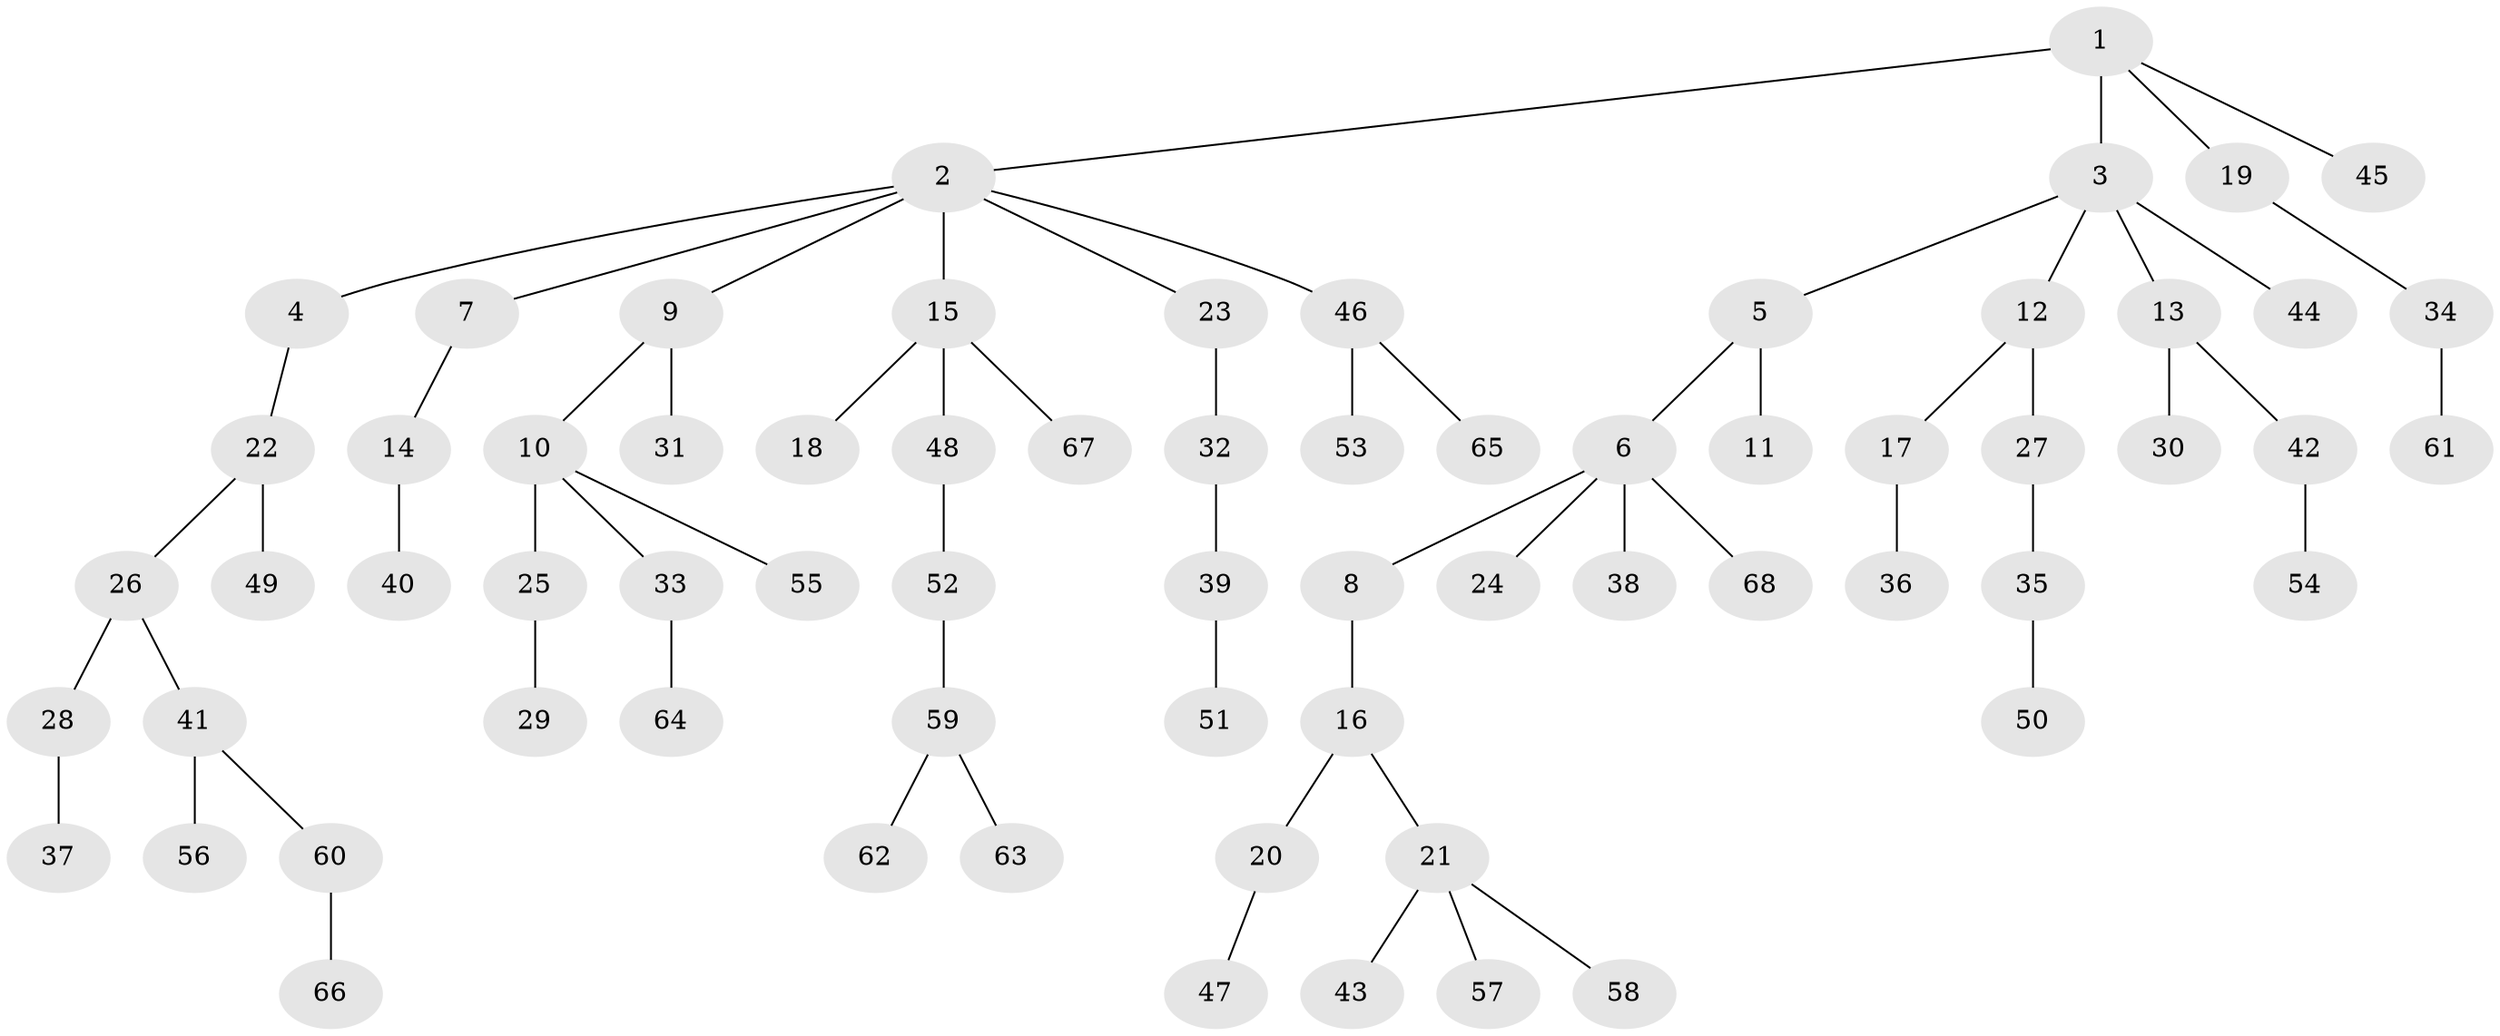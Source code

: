 // original degree distribution, {4: 0.08088235294117647, 9: 0.007352941176470588, 7: 0.007352941176470588, 3: 0.10294117647058823, 6: 0.007352941176470588, 1: 0.4852941176470588, 5: 0.029411764705882353, 2: 0.27941176470588236}
// Generated by graph-tools (version 1.1) at 2025/36/03/09/25 02:36:38]
// undirected, 68 vertices, 67 edges
graph export_dot {
graph [start="1"]
  node [color=gray90,style=filled];
  1;
  2;
  3;
  4;
  5;
  6;
  7;
  8;
  9;
  10;
  11;
  12;
  13;
  14;
  15;
  16;
  17;
  18;
  19;
  20;
  21;
  22;
  23;
  24;
  25;
  26;
  27;
  28;
  29;
  30;
  31;
  32;
  33;
  34;
  35;
  36;
  37;
  38;
  39;
  40;
  41;
  42;
  43;
  44;
  45;
  46;
  47;
  48;
  49;
  50;
  51;
  52;
  53;
  54;
  55;
  56;
  57;
  58;
  59;
  60;
  61;
  62;
  63;
  64;
  65;
  66;
  67;
  68;
  1 -- 2 [weight=1.0];
  1 -- 3 [weight=2.0];
  1 -- 19 [weight=1.0];
  1 -- 45 [weight=1.0];
  2 -- 4 [weight=1.0];
  2 -- 7 [weight=1.0];
  2 -- 9 [weight=1.0];
  2 -- 15 [weight=2.0];
  2 -- 23 [weight=1.0];
  2 -- 46 [weight=1.0];
  3 -- 5 [weight=1.0];
  3 -- 12 [weight=1.0];
  3 -- 13 [weight=1.0];
  3 -- 44 [weight=1.0];
  4 -- 22 [weight=1.0];
  5 -- 6 [weight=1.0];
  5 -- 11 [weight=1.0];
  6 -- 8 [weight=1.0];
  6 -- 24 [weight=1.0];
  6 -- 38 [weight=1.0];
  6 -- 68 [weight=1.0];
  7 -- 14 [weight=1.0];
  8 -- 16 [weight=1.0];
  9 -- 10 [weight=1.0];
  9 -- 31 [weight=1.0];
  10 -- 25 [weight=1.0];
  10 -- 33 [weight=1.0];
  10 -- 55 [weight=1.0];
  12 -- 17 [weight=1.0];
  12 -- 27 [weight=3.0];
  13 -- 30 [weight=1.0];
  13 -- 42 [weight=1.0];
  14 -- 40 [weight=1.0];
  15 -- 18 [weight=1.0];
  15 -- 48 [weight=1.0];
  15 -- 67 [weight=1.0];
  16 -- 20 [weight=1.0];
  16 -- 21 [weight=1.0];
  17 -- 36 [weight=1.0];
  19 -- 34 [weight=1.0];
  20 -- 47 [weight=1.0];
  21 -- 43 [weight=1.0];
  21 -- 57 [weight=1.0];
  21 -- 58 [weight=1.0];
  22 -- 26 [weight=1.0];
  22 -- 49 [weight=3.0];
  23 -- 32 [weight=3.0];
  25 -- 29 [weight=2.0];
  26 -- 28 [weight=1.0];
  26 -- 41 [weight=1.0];
  27 -- 35 [weight=1.0];
  28 -- 37 [weight=1.0];
  32 -- 39 [weight=1.0];
  33 -- 64 [weight=1.0];
  34 -- 61 [weight=1.0];
  35 -- 50 [weight=1.0];
  39 -- 51 [weight=1.0];
  41 -- 56 [weight=1.0];
  41 -- 60 [weight=1.0];
  42 -- 54 [weight=1.0];
  46 -- 53 [weight=1.0];
  46 -- 65 [weight=1.0];
  48 -- 52 [weight=2.0];
  52 -- 59 [weight=1.0];
  59 -- 62 [weight=1.0];
  59 -- 63 [weight=1.0];
  60 -- 66 [weight=1.0];
}
